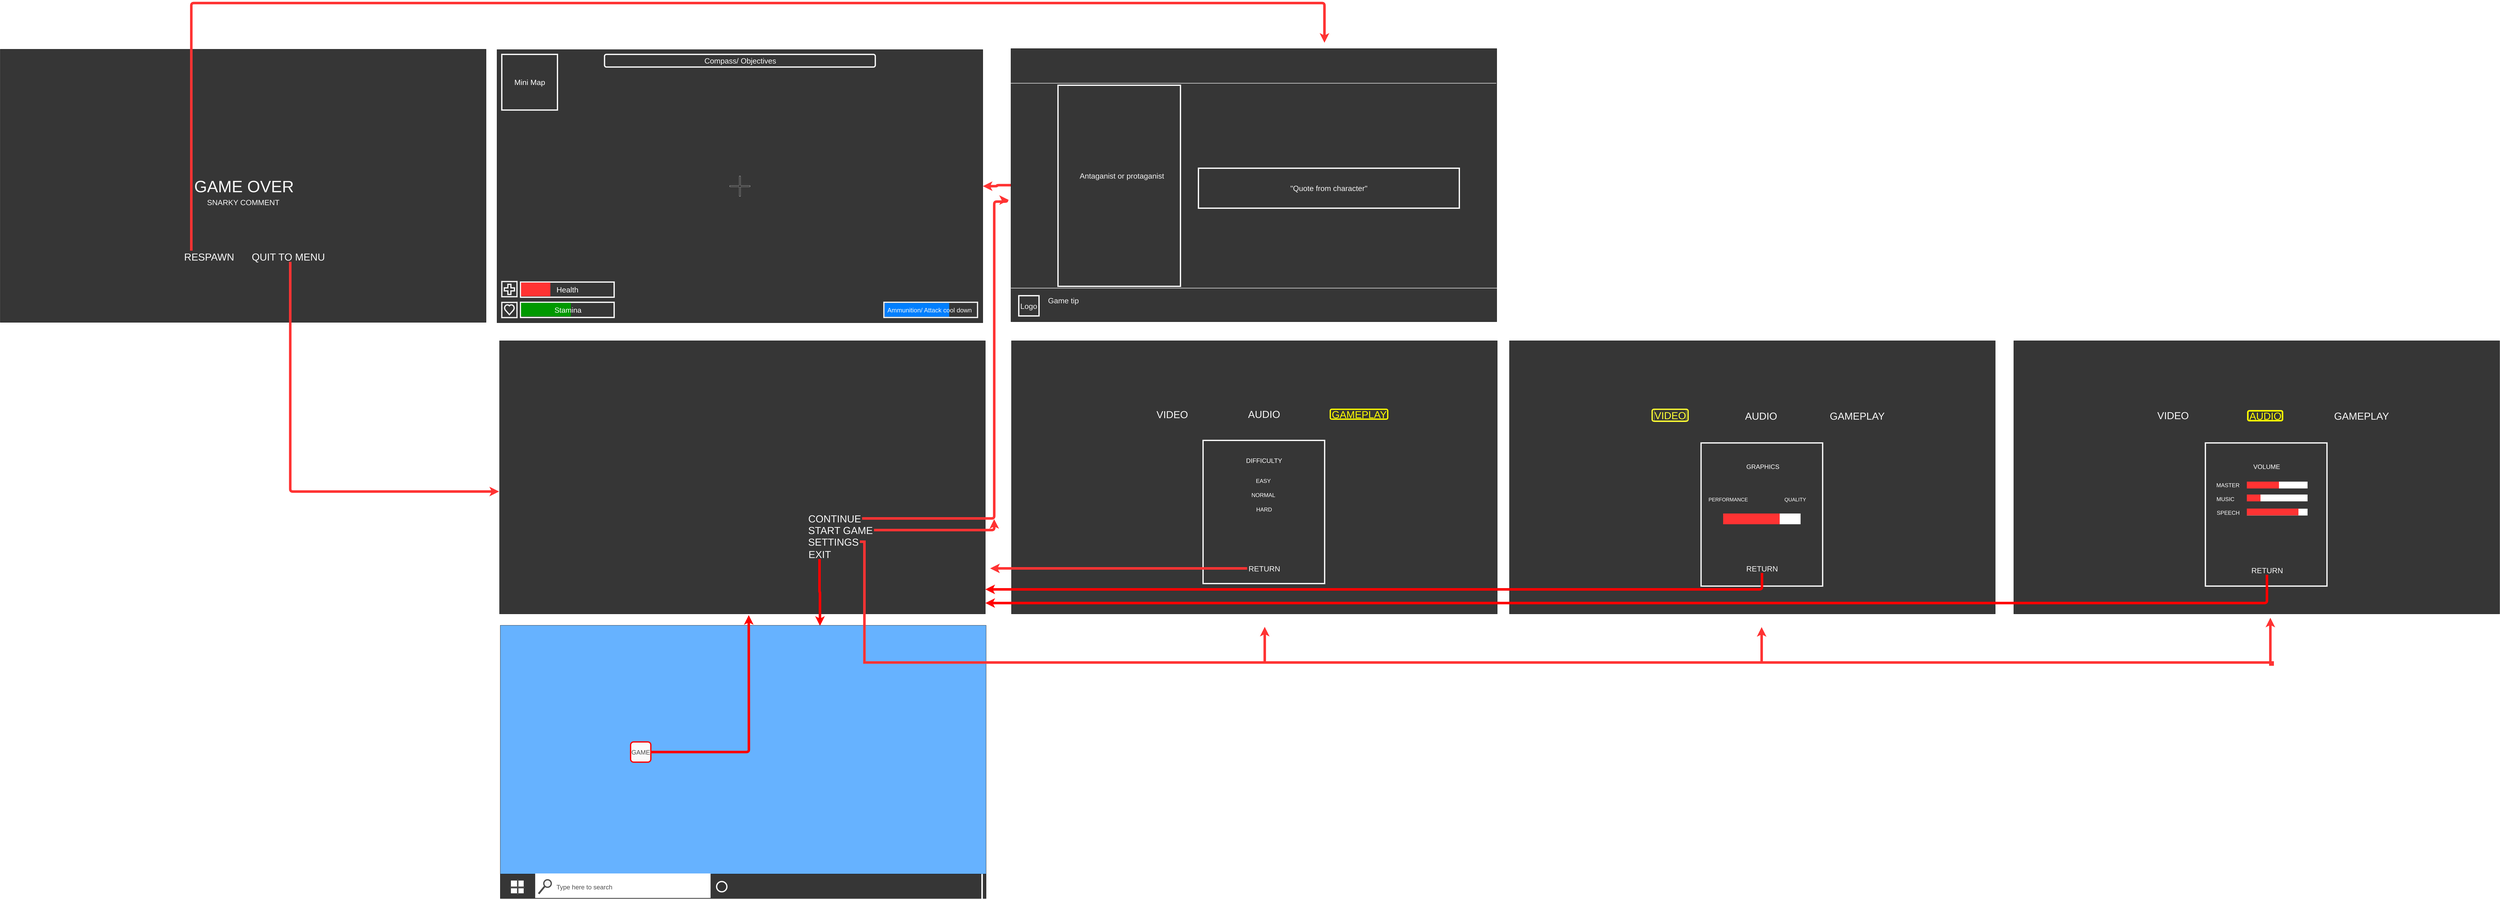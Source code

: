 <mxfile version="19.0.3" type="github">
  <diagram id="C5RBs43oDa-KdzZeNtuy" name="Page-1">
    <mxGraphModel dx="7979" dy="3746" grid="0" gridSize="10" guides="1" tooltips="1" connect="1" arrows="1" fold="1" page="1" pageScale="1" pageWidth="827" pageHeight="1169" math="0" shadow="0">
      <root>
        <mxCell id="WIyWlLk6GJQsqaUBKTNV-0" />
        <mxCell id="WIyWlLk6GJQsqaUBKTNV-1" parent="WIyWlLk6GJQsqaUBKTNV-0" />
        <mxCell id="epi_BCIH6UxTK0VW4PeA-1" value="" style="rounded=0;whiteSpace=wrap;html=1;fillColor=#363636;" parent="WIyWlLk6GJQsqaUBKTNV-1" vertex="1">
          <mxGeometry x="-792" y="32" width="1920" height="1080" as="geometry" />
        </mxCell>
        <mxCell id="epi_BCIH6UxTK0VW4PeA-2" value="" style="whiteSpace=wrap;html=1;aspect=fixed;labelBackgroundColor=none;strokeColor=#FCFCFC;fillColor=#363636;perimeterSpacing=0;strokeWidth=5;" parent="WIyWlLk6GJQsqaUBKTNV-1" vertex="1">
          <mxGeometry x="-773" y="51" width="220" height="220" as="geometry" />
        </mxCell>
        <mxCell id="epi_BCIH6UxTK0VW4PeA-3" value="" style="rounded=0;whiteSpace=wrap;html=1;fillColor=#363636;strokeWidth=5;strokeColor=#FAFAFA;" parent="WIyWlLk6GJQsqaUBKTNV-1" vertex="1">
          <mxGeometry x="-699" y="1031" width="370" height="60" as="geometry" />
        </mxCell>
        <mxCell id="epi_BCIH6UxTK0VW4PeA-4" value="" style="rounded=0;whiteSpace=wrap;html=1;fillColor=#363636;strokeWidth=5;strokeColor=#FAFAFA;" parent="WIyWlLk6GJQsqaUBKTNV-1" vertex="1">
          <mxGeometry x="-699" y="951" width="370" height="60" as="geometry" />
        </mxCell>
        <mxCell id="epi_BCIH6UxTK0VW4PeA-5" value="" style="shape=cross;whiteSpace=wrap;html=1;size=0.053;strokeWidth=1;fillColor=#0D0D0D;strokeColor=#FCFCFC;" parent="WIyWlLk6GJQsqaUBKTNV-1" vertex="1">
          <mxGeometry x="128" y="532" width="80" height="80" as="geometry" />
        </mxCell>
        <mxCell id="epi_BCIH6UxTK0VW4PeA-9" value="" style="rounded=1;whiteSpace=wrap;html=1;fillColor=#363636;strokeColor=#FAFAFA;strokeWidth=5;" parent="WIyWlLk6GJQsqaUBKTNV-1" vertex="1">
          <mxGeometry x="-367" y="51" width="1070" height="50" as="geometry" />
        </mxCell>
        <mxCell id="epi_BCIH6UxTK0VW4PeA-10" value="&lt;font color=&quot;#ffffff&quot;&gt;Health&lt;/font&gt;" style="text;html=1;resizable=0;autosize=1;align=center;verticalAlign=middle;points=[];fillColor=none;strokeColor=none;rounded=0;fontSize=30;" parent="WIyWlLk6GJQsqaUBKTNV-1" vertex="1">
          <mxGeometry x="-562.5" y="961" width="97" height="40" as="geometry" />
        </mxCell>
        <mxCell id="epi_BCIH6UxTK0VW4PeA-12" value="&lt;font color=&quot;#ffffff&quot;&gt;Mini Map&lt;/font&gt;" style="text;html=1;resizable=0;autosize=1;align=center;verticalAlign=middle;points=[];fillColor=none;strokeColor=none;rounded=0;fontSize=30;" parent="WIyWlLk6GJQsqaUBKTNV-1" vertex="1">
          <mxGeometry x="-729" y="141" width="132" height="40" as="geometry" />
        </mxCell>
        <mxCell id="epi_BCIH6UxTK0VW4PeA-13" value="&lt;font color=&quot;#fafafa&quot;&gt;Compass/ Objectives&lt;/font&gt;" style="text;html=1;resizable=0;autosize=1;align=center;verticalAlign=middle;points=[];fillColor=none;strokeColor=none;rounded=0;fontSize=30;" parent="WIyWlLk6GJQsqaUBKTNV-1" vertex="1">
          <mxGeometry x="22" y="56" width="293" height="40" as="geometry" />
        </mxCell>
        <mxCell id="epi_BCIH6UxTK0VW4PeA-15" value="" style="rounded=0;whiteSpace=wrap;html=1;strokeColor=#F0F0F0;strokeWidth=5;fillColor=#363636;" parent="WIyWlLk6GJQsqaUBKTNV-1" vertex="1">
          <mxGeometry x="737" y="1031" width="370" height="60" as="geometry" />
        </mxCell>
        <mxCell id="epi_BCIH6UxTK0VW4PeA-21" value="" style="whiteSpace=wrap;html=1;aspect=fixed;labelBackgroundColor=none;fontSize=25;fontColor=#F7F7F7;strokeColor=#F0F0F0;strokeWidth=5;fillColor=#363636;" parent="WIyWlLk6GJQsqaUBKTNV-1" vertex="1">
          <mxGeometry x="-773" y="949" width="60" height="60" as="geometry" />
        </mxCell>
        <mxCell id="epi_BCIH6UxTK0VW4PeA-22" value="" style="whiteSpace=wrap;html=1;aspect=fixed;labelBackgroundColor=none;fontSize=25;fontColor=#F7F7F7;strokeColor=#F0F0F0;strokeWidth=5;fillColor=#363636;" parent="WIyWlLk6GJQsqaUBKTNV-1" vertex="1">
          <mxGeometry x="-773" y="1031.5" width="60" height="60" as="geometry" />
        </mxCell>
        <mxCell id="epi_BCIH6UxTK0VW4PeA-23" value="" style="shape=cross;whiteSpace=wrap;html=1;labelBackgroundColor=none;fontSize=25;fontColor=#F7F7F7;strokeColor=#F0F0F0;strokeWidth=5;fillColor=#363636;size=0.3;" parent="WIyWlLk6GJQsqaUBKTNV-1" vertex="1">
          <mxGeometry x="-763" y="960" width="40" height="40" as="geometry" />
        </mxCell>
        <mxCell id="epi_BCIH6UxTK0VW4PeA-24" value="" style="verticalLabelPosition=bottom;verticalAlign=top;html=1;shape=mxgraph.basic.heart;labelBackgroundColor=none;fontSize=25;fontColor=#F7F7F7;strokeColor=#F0F0F0;strokeWidth=5;fillColor=#363636;" parent="WIyWlLk6GJQsqaUBKTNV-1" vertex="1">
          <mxGeometry x="-763" y="1040" width="40" height="40" as="geometry" />
        </mxCell>
        <mxCell id="epi_BCIH6UxTK0VW4PeA-26" value="" style="rounded=0;whiteSpace=wrap;html=1;fillColor=#363636;" parent="WIyWlLk6GJQsqaUBKTNV-1" vertex="1">
          <mxGeometry x="-782" y="1183" width="1920" height="1080" as="geometry" />
        </mxCell>
        <mxCell id="VTh3xcqrAFVOMcp-HKXa-25" style="edgeStyle=orthogonalEdgeStyle;rounded=1;orthogonalLoop=1;jettySize=auto;html=1;fontColor=#FFFF00;strokeColor=#FF3333;strokeWidth=10;" edge="1" parent="WIyWlLk6GJQsqaUBKTNV-1" source="epi_BCIH6UxTK0VW4PeA-27">
          <mxGeometry relative="1" as="geometry">
            <mxPoint x="1172.667" y="1888.333" as="targetPoint" />
          </mxGeometry>
        </mxCell>
        <mxCell id="epi_BCIH6UxTK0VW4PeA-27" value="&lt;span style=&quot;font-size: 40px;&quot;&gt;START GAME&lt;/span&gt;" style="text;html=1;resizable=0;autosize=1;align=center;verticalAlign=middle;points=[];fillColor=none;strokeColor=none;rounded=0;labelBackgroundColor=none;fontSize=25;fontColor=#F7F7F7;" parent="WIyWlLk6GJQsqaUBKTNV-1" vertex="1">
          <mxGeometry x="432" y="1912" width="266" height="39" as="geometry" />
        </mxCell>
        <mxCell id="epi_BCIH6UxTK0VW4PeA-30" value="&lt;span style=&quot;font-size: 40px;&quot;&gt;SETTINGS&lt;/span&gt;" style="text;html=1;resizable=0;autosize=1;align=center;verticalAlign=middle;points=[];fillColor=none;strokeColor=none;rounded=0;labelBackgroundColor=none;fontSize=25;fontColor=#F7F7F7;" parent="WIyWlLk6GJQsqaUBKTNV-1" vertex="1">
          <mxGeometry x="432" y="1958" width="210" height="39" as="geometry" />
        </mxCell>
        <mxCell id="VTh3xcqrAFVOMcp-HKXa-21" style="edgeStyle=orthogonalEdgeStyle;rounded=1;orthogonalLoop=1;jettySize=auto;html=1;fontColor=#FFFF00;strokeColor=#FF3333;strokeWidth=10;" edge="1" parent="WIyWlLk6GJQsqaUBKTNV-1" source="epi_BCIH6UxTK0VW4PeA-31">
          <mxGeometry relative="1" as="geometry">
            <mxPoint x="1231" y="627" as="targetPoint" />
            <Array as="points">
              <mxPoint x="1173" y="1885" />
              <mxPoint x="1173" y="633" />
              <mxPoint x="1223" y="633" />
              <mxPoint x="1223" y="627" />
            </Array>
          </mxGeometry>
        </mxCell>
        <mxCell id="epi_BCIH6UxTK0VW4PeA-31" value="&lt;span style=&quot;font-size: 40px;&quot;&gt;CONTINUE&lt;/span&gt;" style="text;html=1;resizable=0;autosize=1;align=center;verticalAlign=middle;points=[];fillColor=none;strokeColor=none;rounded=0;labelBackgroundColor=none;fontSize=25;fontColor=#F7F7F7;" parent="WIyWlLk6GJQsqaUBKTNV-1" vertex="1">
          <mxGeometry x="432" y="1866" width="219" height="39" as="geometry" />
        </mxCell>
        <mxCell id="VTh3xcqrAFVOMcp-HKXa-90" style="edgeStyle=orthogonalEdgeStyle;rounded=1;orthogonalLoop=1;jettySize=auto;html=1;fontSize=25;fontColor=#4D4D4D;strokeColor=#FF0000;strokeWidth=10;entryX=0.658;entryY=0.002;entryDx=0;entryDy=0;entryPerimeter=0;" edge="1" parent="WIyWlLk6GJQsqaUBKTNV-1" source="epi_BCIH6UxTK0VW4PeA-32" target="VTh3xcqrAFVOMcp-HKXa-72">
          <mxGeometry relative="1" as="geometry">
            <mxPoint x="482.5" y="2298.806" as="targetPoint" />
          </mxGeometry>
        </mxCell>
        <mxCell id="epi_BCIH6UxTK0VW4PeA-32" value="&lt;span style=&quot;font-size: 40px;&quot;&gt;EXIT&lt;/span&gt;" style="text;html=1;resizable=0;autosize=1;align=center;verticalAlign=middle;points=[];fillColor=none;strokeColor=none;rounded=0;labelBackgroundColor=none;fontSize=25;fontColor=#F7F7F7;" parent="WIyWlLk6GJQsqaUBKTNV-1" vertex="1">
          <mxGeometry x="433" y="2007" width="99" height="39" as="geometry" />
        </mxCell>
        <mxCell id="VTh3xcqrAFVOMcp-HKXa-29" value="" style="edgeStyle=orthogonalEdgeStyle;rounded=1;orthogonalLoop=1;jettySize=auto;html=1;fontColor=#FFFF00;strokeColor=#FF3333;strokeWidth=10;" edge="1" parent="WIyWlLk6GJQsqaUBKTNV-1" source="epi_BCIH6UxTK0VW4PeA-33" target="epi_BCIH6UxTK0VW4PeA-1">
          <mxGeometry relative="1" as="geometry" />
        </mxCell>
        <mxCell id="epi_BCIH6UxTK0VW4PeA-33" value="" style="rounded=0;whiteSpace=wrap;html=1;fillColor=#363636;" parent="WIyWlLk6GJQsqaUBKTNV-1" vertex="1">
          <mxGeometry x="1239" y="28" width="1920" height="1080" as="geometry" />
        </mxCell>
        <mxCell id="q872_5jDrgSX7mjS1dsh-0" value="&lt;font color=&quot;#f2f2f2&quot;&gt;&lt;span style=&quot;font-size: 30px;&quot;&gt;Game tip&lt;/span&gt;&lt;/font&gt;" style="text;html=1;resizable=0;autosize=1;align=center;verticalAlign=middle;points=[];fillColor=none;strokeColor=none;rounded=0;" parent="WIyWlLk6GJQsqaUBKTNV-1" vertex="1">
          <mxGeometry x="1380" y="1012" width="132" height="24" as="geometry" />
        </mxCell>
        <mxCell id="q872_5jDrgSX7mjS1dsh-4" value="" style="line;strokeWidth=2;html=1;fontSize=30;fontColor=#F2F2F2;strokeColor=#F7F7F7;" parent="WIyWlLk6GJQsqaUBKTNV-1" vertex="1">
          <mxGeometry x="1239" y="970" width="1922" height="10" as="geometry" />
        </mxCell>
        <mxCell id="q872_5jDrgSX7mjS1dsh-6" value="" style="whiteSpace=wrap;html=1;aspect=fixed;fontSize=30;fontColor=#F2F2F2;strokeColor=#FFFFFF;fillColor=#363636;strokeWidth=5;" parent="WIyWlLk6GJQsqaUBKTNV-1" vertex="1">
          <mxGeometry x="1270" y="1005" width="80" height="80" as="geometry" />
        </mxCell>
        <mxCell id="q872_5jDrgSX7mjS1dsh-7" value="Logo" style="text;html=1;resizable=0;autosize=1;align=center;verticalAlign=middle;points=[];fillColor=none;strokeColor=none;rounded=0;fontSize=30;fontColor=#F2F2F2;" parent="WIyWlLk6GJQsqaUBKTNV-1" vertex="1">
          <mxGeometry x="1270" y="1026" width="77" height="40" as="geometry" />
        </mxCell>
        <mxCell id="q872_5jDrgSX7mjS1dsh-8" value="" style="rounded=0;whiteSpace=wrap;html=1;fontSize=30;fontColor=#F2F2F2;strokeColor=#FFFFFF;strokeWidth=5;fillColor=#363636;" parent="WIyWlLk6GJQsqaUBKTNV-1" vertex="1">
          <mxGeometry x="1425" y="173" width="484" height="795" as="geometry" />
        </mxCell>
        <mxCell id="q872_5jDrgSX7mjS1dsh-9" value="Antaganist or protaganist" style="text;html=1;resizable=0;autosize=1;align=center;verticalAlign=middle;points=[];fillColor=none;strokeColor=none;rounded=0;fontSize=30;fontColor=#F2F2F2;" parent="WIyWlLk6GJQsqaUBKTNV-1" vertex="1">
          <mxGeometry x="1505" y="511" width="344" height="40" as="geometry" />
        </mxCell>
        <mxCell id="q872_5jDrgSX7mjS1dsh-10" value="" style="line;strokeWidth=2;html=1;fontSize=30;fontColor=#F2F2F2;strokeColor=#F7F7F7;" parent="WIyWlLk6GJQsqaUBKTNV-1" vertex="1">
          <mxGeometry x="1235" y="160" width="1922" height="10" as="geometry" />
        </mxCell>
        <mxCell id="q872_5jDrgSX7mjS1dsh-11" value="&quot;Quote from character&quot;" style="rounded=0;whiteSpace=wrap;html=1;fontSize=30;fontColor=#F2F2F2;strokeColor=#FFFFFF;strokeWidth=5;fillColor=#363636;" parent="WIyWlLk6GJQsqaUBKTNV-1" vertex="1">
          <mxGeometry x="1980" y="501" width="1031" height="158" as="geometry" />
        </mxCell>
        <mxCell id="q872_5jDrgSX7mjS1dsh-15" value="" style="line;strokeWidth=2;html=1;fontSize=30;fontColor=#F2F2F2;strokeColor=#F7F7F7;" parent="WIyWlLk6GJQsqaUBKTNV-1" vertex="1">
          <mxGeometry x="1579" y="1884" width="994" height="10" as="geometry" />
        </mxCell>
        <mxCell id="q872_5jDrgSX7mjS1dsh-21" value="" style="rounded=0;whiteSpace=wrap;html=1;fillColor=#363636;" parent="WIyWlLk6GJQsqaUBKTNV-1" vertex="1">
          <mxGeometry x="-2755" y="30.5" width="1920" height="1080" as="geometry" />
        </mxCell>
        <mxCell id="q872_5jDrgSX7mjS1dsh-26" value="" style="rounded=0;whiteSpace=wrap;html=1;fillColor=#363636;" parent="WIyWlLk6GJQsqaUBKTNV-1" vertex="1">
          <mxGeometry x="1241" y="1183" width="1920" height="1080" as="geometry" />
        </mxCell>
        <mxCell id="q872_5jDrgSX7mjS1dsh-29" value="&lt;span style=&quot;font-size: 40px;&quot;&gt;VIDEO&lt;/span&gt;" style="text;html=1;resizable=0;autosize=1;align=center;verticalAlign=middle;points=[];fillColor=none;strokeColor=none;rounded=0;labelBackgroundColor=none;fontSize=25;fontColor=#F7F7F7;" parent="WIyWlLk6GJQsqaUBKTNV-1" vertex="1">
          <mxGeometry x="1809" y="1454" width="134" height="39" as="geometry" />
        </mxCell>
        <mxCell id="q872_5jDrgSX7mjS1dsh-30" value="&lt;span style=&quot;font-size: 40px;&quot;&gt;AUDIO&lt;/span&gt;" style="text;html=1;resizable=0;autosize=1;align=center;verticalAlign=middle;points=[];fillColor=none;strokeColor=none;rounded=0;labelBackgroundColor=none;fontSize=25;fontColor=#F7F7F7;" parent="WIyWlLk6GJQsqaUBKTNV-1" vertex="1">
          <mxGeometry x="2170" y="1453" width="137" height="39" as="geometry" />
        </mxCell>
        <mxCell id="q872_5jDrgSX7mjS1dsh-31" value="&lt;font color=&quot;#ffff00&quot; style=&quot;font-size: 40px;&quot;&gt;GAMEPLAY&lt;/font&gt;" style="text;html=1;resizable=0;autosize=1;align=center;verticalAlign=middle;points=[];fillColor=none;strokeColor=#FFFF00;rounded=1;labelBackgroundColor=none;fontSize=25;fontColor=#F7F7F7;shadow=0;strokeWidth=5;perimeterSpacing=0;sketch=0;glass=0;" parent="WIyWlLk6GJQsqaUBKTNV-1" vertex="1">
          <mxGeometry x="2501" y="1454" width="227" height="39" as="geometry" />
        </mxCell>
        <mxCell id="q872_5jDrgSX7mjS1dsh-33" value="" style="rounded=0;whiteSpace=wrap;html=1;shadow=0;glass=0;sketch=0;fontSize=40;fontColor=#F2F2F2;strokeColor=#FCFCFC;strokeWidth=5;fillColor=#363636;" parent="WIyWlLk6GJQsqaUBKTNV-1" vertex="1">
          <mxGeometry x="1998.25" y="1577" width="480.5" height="566" as="geometry" />
        </mxCell>
        <mxCell id="ZrtI5oNbGW4ebxN35rNM-0" value="&lt;font color=&quot;#ffffff&quot;&gt;&lt;span style=&quot;font-size: 25px;&quot;&gt;DIFFICULTY&lt;/span&gt;&lt;/font&gt;" style="text;html=1;resizable=0;autosize=1;align=center;verticalAlign=middle;points=[];fillColor=none;strokeColor=none;rounded=0;" parent="WIyWlLk6GJQsqaUBKTNV-1" vertex="1">
          <mxGeometry x="2162.5" y="1644" width="153" height="23" as="geometry" />
        </mxCell>
        <mxCell id="ZrtI5oNbGW4ebxN35rNM-1" value="&lt;font style=&quot;font-size: 22px;&quot; color=&quot;#ffffff&quot;&gt;EASY&lt;/font&gt;" style="text;html=1;resizable=0;autosize=1;align=center;verticalAlign=middle;points=[];fillColor=none;strokeColor=none;rounded=0;" parent="WIyWlLk6GJQsqaUBKTNV-1" vertex="1">
          <mxGeometry x="2201.5" y="1727" width="69" height="21" as="geometry" />
        </mxCell>
        <mxCell id="ZrtI5oNbGW4ebxN35rNM-2" value="&lt;font style=&quot;font-size: 22px;&quot; color=&quot;#ffffff&quot;&gt;NORMAL&lt;/font&gt;" style="text;html=1;resizable=0;autosize=1;align=center;verticalAlign=middle;points=[];fillColor=none;strokeColor=none;rounded=0;" parent="WIyWlLk6GJQsqaUBKTNV-1" vertex="1">
          <mxGeometry x="2184" y="1783" width="104" height="21" as="geometry" />
        </mxCell>
        <mxCell id="ZrtI5oNbGW4ebxN35rNM-3" value="&lt;font style=&quot;font-size: 22px;&quot; color=&quot;#ffffff&quot;&gt;HARD&lt;/font&gt;" style="text;html=1;resizable=0;autosize=1;align=center;verticalAlign=middle;points=[];fillColor=none;strokeColor=none;rounded=0;" parent="WIyWlLk6GJQsqaUBKTNV-1" vertex="1">
          <mxGeometry x="2202.5" y="1840" width="72" height="21" as="geometry" />
        </mxCell>
        <mxCell id="ZrtI5oNbGW4ebxN35rNM-4" value="" style="rounded=0;whiteSpace=wrap;html=1;fillColor=#363636;" parent="WIyWlLk6GJQsqaUBKTNV-1" vertex="1">
          <mxGeometry x="3209" y="1183" width="1920" height="1080" as="geometry" />
        </mxCell>
        <mxCell id="ZrtI5oNbGW4ebxN35rNM-5" value="&lt;span style=&quot;font-size: 40px;&quot;&gt;&lt;font color=&quot;#ffff33&quot;&gt;VIDEO&lt;/font&gt;&lt;/span&gt;" style="text;html=1;resizable=0;autosize=1;align=center;verticalAlign=middle;points=[];fillColor=none;strokeColor=#FFFF33;rounded=1;labelBackgroundColor=none;fontSize=25;fontColor=#F7F7F7;labelBorderColor=#FFFF33;spacing=4;strokeWidth=5;" parent="WIyWlLk6GJQsqaUBKTNV-1" vertex="1">
          <mxGeometry x="3773" y="1454" width="142" height="47" as="geometry" />
        </mxCell>
        <mxCell id="ZrtI5oNbGW4ebxN35rNM-6" value="&lt;span style=&quot;font-size: 40px;&quot;&gt;AUDIO&lt;/span&gt;" style="text;html=1;resizable=0;autosize=1;align=center;verticalAlign=middle;points=[];fillColor=none;strokeColor=none;rounded=0;labelBackgroundColor=none;fontSize=25;fontColor=#F7F7F7;" parent="WIyWlLk6GJQsqaUBKTNV-1" vertex="1">
          <mxGeometry x="4134" y="1460" width="137" height="39" as="geometry" />
        </mxCell>
        <mxCell id="ZrtI5oNbGW4ebxN35rNM-7" value="&lt;span style=&quot;font-size: 40px;&quot;&gt;GAMEPLAY&lt;/span&gt;" style="text;html=1;resizable=0;autosize=1;align=center;verticalAlign=middle;points=[];fillColor=none;strokeColor=none;rounded=0;labelBackgroundColor=none;fontSize=25;fontColor=#F7F7F7;" parent="WIyWlLk6GJQsqaUBKTNV-1" vertex="1">
          <mxGeometry x="4469.5" y="1460" width="227" height="39" as="geometry" />
        </mxCell>
        <mxCell id="ZrtI5oNbGW4ebxN35rNM-8" value="" style="rounded=0;whiteSpace=wrap;html=1;shadow=0;glass=0;sketch=0;fontSize=40;fontColor=#F2F2F2;strokeColor=#FCFCFC;strokeWidth=5;fillColor=#363636;" parent="WIyWlLk6GJQsqaUBKTNV-1" vertex="1">
          <mxGeometry x="3966.25" y="1587" width="480.5" height="566" as="geometry" />
        </mxCell>
        <mxCell id="ZrtI5oNbGW4ebxN35rNM-10" value="&lt;font color=&quot;#ffffff&quot;&gt;&lt;span style=&quot;font-size: 25px;&quot;&gt;GRAPHICS&lt;/span&gt;&lt;/font&gt;" style="text;html=1;resizable=0;autosize=1;align=center;verticalAlign=middle;points=[];fillColor=none;strokeColor=none;rounded=0;" parent="WIyWlLk6GJQsqaUBKTNV-1" vertex="1">
          <mxGeometry x="4139.5" y="1668" width="141" height="23" as="geometry" />
        </mxCell>
        <mxCell id="VTh3xcqrAFVOMcp-HKXa-4" value="" style="rounded=0;whiteSpace=wrap;html=1;fillColor=#363636;" vertex="1" parent="WIyWlLk6GJQsqaUBKTNV-1">
          <mxGeometry x="5202" y="1183" width="1920" height="1080" as="geometry" />
        </mxCell>
        <mxCell id="VTh3xcqrAFVOMcp-HKXa-6" value="&lt;span style=&quot;font-size: 40px;&quot;&gt;&lt;font color=&quot;#ffff00&quot;&gt;AUDIO&lt;/font&gt;&lt;/span&gt;" style="text;html=1;resizable=0;autosize=1;align=center;verticalAlign=middle;points=[];fillColor=none;strokeColor=#FFFF00;rounded=1;labelBackgroundColor=none;fontSize=25;fontColor=#F7F7F7;strokeWidth=6;" vertex="1" parent="WIyWlLk6GJQsqaUBKTNV-1">
          <mxGeometry x="6127" y="1460" width="137" height="39" as="geometry" />
        </mxCell>
        <mxCell id="VTh3xcqrAFVOMcp-HKXa-7" value="&lt;span style=&quot;font-size: 40px;&quot;&gt;GAMEPLAY&lt;/span&gt;" style="text;html=1;resizable=0;autosize=1;align=center;verticalAlign=middle;points=[];fillColor=none;strokeColor=none;rounded=0;labelBackgroundColor=none;fontSize=25;fontColor=#F7F7F7;" vertex="1" parent="WIyWlLk6GJQsqaUBKTNV-1">
          <mxGeometry x="6462.5" y="1460" width="227" height="39" as="geometry" />
        </mxCell>
        <mxCell id="VTh3xcqrAFVOMcp-HKXa-8" value="" style="rounded=0;whiteSpace=wrap;html=1;shadow=0;glass=0;sketch=0;fontSize=40;fontColor=#F2F2F2;strokeColor=#FCFCFC;strokeWidth=5;fillColor=#363636;" vertex="1" parent="WIyWlLk6GJQsqaUBKTNV-1">
          <mxGeometry x="5959.25" y="1587" width="480.5" height="566" as="geometry" />
        </mxCell>
        <mxCell id="VTh3xcqrAFVOMcp-HKXa-9" value="&lt;font color=&quot;#ffffff&quot;&gt;&lt;span style=&quot;font-size: 25px;&quot;&gt;VOLUME&lt;/span&gt;&lt;/font&gt;" style="text;html=1;resizable=0;autosize=1;align=center;verticalAlign=middle;points=[];fillColor=none;strokeColor=none;rounded=0;" vertex="1" parent="WIyWlLk6GJQsqaUBKTNV-1">
          <mxGeometry x="6142.5" y="1668" width="116" height="23" as="geometry" />
        </mxCell>
        <mxCell id="VTh3xcqrAFVOMcp-HKXa-10" value="&lt;font color=&quot;#ffffff&quot;&gt;&lt;span style=&quot;font-size: 22px;&quot;&gt;MASTER&lt;/span&gt;&lt;/font&gt;" style="text;html=1;resizable=0;autosize=1;align=center;verticalAlign=middle;points=[];fillColor=none;strokeColor=none;rounded=0;" vertex="1" parent="WIyWlLk6GJQsqaUBKTNV-1">
          <mxGeometry x="5997" y="1744" width="102" height="21" as="geometry" />
        </mxCell>
        <mxCell id="VTh3xcqrAFVOMcp-HKXa-11" value="&lt;font color=&quot;#ffffff&quot;&gt;&lt;span style=&quot;font-size: 22px;&quot;&gt;MUSIC&lt;/span&gt;&lt;/font&gt;" style="text;html=1;resizable=0;autosize=1;align=center;verticalAlign=middle;points=[];fillColor=none;strokeColor=none;rounded=0;" vertex="1" parent="WIyWlLk6GJQsqaUBKTNV-1">
          <mxGeometry x="5997" y="1799" width="81" height="21" as="geometry" />
        </mxCell>
        <mxCell id="VTh3xcqrAFVOMcp-HKXa-12" value="&lt;font color=&quot;#ffffff&quot;&gt;&lt;span style=&quot;font-size: 22px;&quot;&gt;SPEECH&lt;/span&gt;&lt;/font&gt;" style="text;html=1;resizable=0;autosize=1;align=center;verticalAlign=middle;points=[];fillColor=none;strokeColor=none;rounded=0;" vertex="1" parent="WIyWlLk6GJQsqaUBKTNV-1">
          <mxGeometry x="5999" y="1853" width="100" height="21" as="geometry" />
        </mxCell>
        <mxCell id="VTh3xcqrAFVOMcp-HKXa-13" value="&lt;span style=&quot;font-size: 40px;&quot;&gt;VIDEO&lt;/span&gt;" style="text;html=1;resizable=0;autosize=1;align=center;verticalAlign=middle;points=[];fillColor=none;strokeColor=none;rounded=0;labelBackgroundColor=none;fontSize=25;fontColor=#F7F7F7;" vertex="1" parent="WIyWlLk6GJQsqaUBKTNV-1">
          <mxGeometry x="5764" y="1458" width="134" height="39" as="geometry" />
        </mxCell>
        <mxCell id="VTh3xcqrAFVOMcp-HKXa-66" style="edgeStyle=orthogonalEdgeStyle;rounded=1;orthogonalLoop=1;jettySize=auto;html=1;fontSize=30;fontColor=#FFFF00;strokeColor=#FF3333;strokeWidth=10;" edge="1" parent="WIyWlLk6GJQsqaUBKTNV-1" source="VTh3xcqrAFVOMcp-HKXa-30">
          <mxGeometry relative="1" as="geometry">
            <mxPoint x="1157" y="2083" as="targetPoint" />
          </mxGeometry>
        </mxCell>
        <mxCell id="VTh3xcqrAFVOMcp-HKXa-30" value="&lt;font style=&quot;font-size: 30px;&quot;&gt;RETURN&lt;/font&gt;" style="text;html=1;resizable=0;autosize=1;align=center;verticalAlign=middle;points=[];fillColor=none;strokeColor=none;rounded=0;labelBackgroundColor=none;fontSize=25;fontColor=#F7F7F7;" vertex="1" parent="WIyWlLk6GJQsqaUBKTNV-1">
          <mxGeometry x="2172.5" y="2066" width="135" height="35" as="geometry" />
        </mxCell>
        <mxCell id="VTh3xcqrAFVOMcp-HKXa-93" style="edgeStyle=orthogonalEdgeStyle;rounded=1;orthogonalLoop=1;jettySize=auto;html=1;fontSize=25;fontColor=#4D4D4D;strokeColor=#FF0000;strokeWidth=10;" edge="1" parent="WIyWlLk6GJQsqaUBKTNV-1" source="VTh3xcqrAFVOMcp-HKXa-31" target="epi_BCIH6UxTK0VW4PeA-26">
          <mxGeometry relative="1" as="geometry">
            <Array as="points">
              <mxPoint x="4207" y="2166" />
            </Array>
          </mxGeometry>
        </mxCell>
        <mxCell id="VTh3xcqrAFVOMcp-HKXa-31" value="&lt;font style=&quot;font-size: 30px;&quot;&gt;RETURN&lt;/font&gt;" style="text;html=1;resizable=0;autosize=1;align=center;verticalAlign=middle;points=[];fillColor=none;strokeColor=none;rounded=0;labelBackgroundColor=none;fontSize=25;fontColor=#F7F7F7;" vertex="1" parent="WIyWlLk6GJQsqaUBKTNV-1">
          <mxGeometry x="4139.5" y="2066" width="135" height="35" as="geometry" />
        </mxCell>
        <mxCell id="VTh3xcqrAFVOMcp-HKXa-94" style="edgeStyle=orthogonalEdgeStyle;rounded=1;orthogonalLoop=1;jettySize=auto;html=1;fontSize=25;fontColor=#4D4D4D;strokeColor=#FF0000;strokeWidth=10;" edge="1" parent="WIyWlLk6GJQsqaUBKTNV-1" source="VTh3xcqrAFVOMcp-HKXa-32" target="epi_BCIH6UxTK0VW4PeA-26">
          <mxGeometry relative="1" as="geometry">
            <Array as="points">
              <mxPoint x="6202" y="2220" />
            </Array>
          </mxGeometry>
        </mxCell>
        <mxCell id="VTh3xcqrAFVOMcp-HKXa-32" value="&lt;font style=&quot;font-size: 30px;&quot;&gt;RETURN&lt;/font&gt;" style="text;html=1;resizable=0;autosize=1;align=center;verticalAlign=middle;points=[];fillColor=none;strokeColor=none;rounded=0;labelBackgroundColor=none;fontSize=25;fontColor=#F7F7F7;" vertex="1" parent="WIyWlLk6GJQsqaUBKTNV-1">
          <mxGeometry x="6135" y="2073" width="135" height="35" as="geometry" />
        </mxCell>
        <mxCell id="VTh3xcqrAFVOMcp-HKXa-33" value="" style="rounded=0;whiteSpace=wrap;html=1;fontSize=30;fontColor=#FFFF00;strokeColor=none;strokeWidth=5;" vertex="1" parent="WIyWlLk6GJQsqaUBKTNV-1">
          <mxGeometry x="6123" y="1740" width="240" height="27" as="geometry" />
        </mxCell>
        <mxCell id="VTh3xcqrAFVOMcp-HKXa-34" value="" style="rounded=0;whiteSpace=wrap;html=1;fontSize=30;fontColor=#FFFF00;strokeColor=none;strokeWidth=5;" vertex="1" parent="WIyWlLk6GJQsqaUBKTNV-1">
          <mxGeometry x="6123" y="1847" width="240" height="27" as="geometry" />
        </mxCell>
        <mxCell id="VTh3xcqrAFVOMcp-HKXa-35" value="" style="rounded=0;whiteSpace=wrap;html=1;fontSize=30;fontColor=#FFFF00;strokeColor=none;strokeWidth=5;" vertex="1" parent="WIyWlLk6GJQsqaUBKTNV-1">
          <mxGeometry x="6123" y="1791" width="240" height="27" as="geometry" />
        </mxCell>
        <mxCell id="VTh3xcqrAFVOMcp-HKXa-39" value="" style="rounded=0;whiteSpace=wrap;html=1;fontSize=30;fontColor=#FFFF00;strokeColor=none;strokeWidth=5;fillColor=#FF3333;" vertex="1" parent="WIyWlLk6GJQsqaUBKTNV-1">
          <mxGeometry x="6123" y="1740" width="127" height="27" as="geometry" />
        </mxCell>
        <mxCell id="VTh3xcqrAFVOMcp-HKXa-40" value="" style="rounded=0;whiteSpace=wrap;html=1;fontSize=30;fontColor=#FFFF00;strokeColor=none;strokeWidth=5;fillColor=#FF3333;" vertex="1" parent="WIyWlLk6GJQsqaUBKTNV-1">
          <mxGeometry x="6123" y="1791" width="54" height="27" as="geometry" />
        </mxCell>
        <mxCell id="VTh3xcqrAFVOMcp-HKXa-41" value="" style="rounded=0;whiteSpace=wrap;html=1;fontSize=30;fontColor=#FFFF00;strokeColor=none;strokeWidth=5;fillColor=#FF3333;" vertex="1" parent="WIyWlLk6GJQsqaUBKTNV-1">
          <mxGeometry x="6123" y="1846.5" width="204" height="27" as="geometry" />
        </mxCell>
        <mxCell id="VTh3xcqrAFVOMcp-HKXa-43" value="&lt;font style=&quot;font-size: 20px;&quot; color=&quot;#ffffff&quot;&gt;PERFORMANCE&lt;/font&gt;" style="text;html=1;resizable=0;autosize=1;align=center;verticalAlign=middle;points=[];fillColor=none;strokeColor=none;rounded=0;" vertex="1" parent="WIyWlLk6GJQsqaUBKTNV-1">
          <mxGeometry x="3990" y="1799" width="166" height="21" as="geometry" />
        </mxCell>
        <mxCell id="VTh3xcqrAFVOMcp-HKXa-44" value="&lt;font style=&quot;font-size: 20px;&quot; color=&quot;#ffffff&quot;&gt;QUALITY&lt;/font&gt;" style="text;html=1;resizable=0;autosize=1;align=center;verticalAlign=middle;points=[];fillColor=none;strokeColor=none;rounded=0;" vertex="1" parent="WIyWlLk6GJQsqaUBKTNV-1">
          <mxGeometry x="4290" y="1799" width="96" height="21" as="geometry" />
        </mxCell>
        <mxCell id="VTh3xcqrAFVOMcp-HKXa-46" value="" style="rounded=0;whiteSpace=wrap;html=1;fontSize=30;fontColor=#FFFF00;strokeColor=none;strokeWidth=5;" vertex="1" parent="WIyWlLk6GJQsqaUBKTNV-1">
          <mxGeometry x="4053.5" y="1866" width="306" height="42.5" as="geometry" />
        </mxCell>
        <mxCell id="VTh3xcqrAFVOMcp-HKXa-47" value="" style="rounded=0;whiteSpace=wrap;html=1;fontSize=30;fontColor=#FFFF00;strokeColor=none;strokeWidth=5;fillColor=#FF3333;" vertex="1" parent="WIyWlLk6GJQsqaUBKTNV-1">
          <mxGeometry x="4053.5" y="1866" width="223.5" height="42.5" as="geometry" />
        </mxCell>
        <mxCell id="VTh3xcqrAFVOMcp-HKXa-48" value="" style="rounded=0;whiteSpace=wrap;html=1;fillColor=#FF3333;strokeWidth=5;strokeColor=none;" vertex="1" parent="WIyWlLk6GJQsqaUBKTNV-1">
          <mxGeometry x="-697" y="953" width="116" height="54" as="geometry" />
        </mxCell>
        <mxCell id="VTh3xcqrAFVOMcp-HKXa-49" value="" style="rounded=0;whiteSpace=wrap;html=1;fillColor=#009900;strokeWidth=5;strokeColor=none;" vertex="1" parent="WIyWlLk6GJQsqaUBKTNV-1">
          <mxGeometry x="-697" y="1033" width="197" height="54" as="geometry" />
        </mxCell>
        <mxCell id="epi_BCIH6UxTK0VW4PeA-11" value="&lt;font color=&quot;#fafafa&quot; style=&quot;font-size: 29px;&quot;&gt;Stamina&lt;/font&gt;" style="text;html=1;resizable=0;autosize=1;align=center;verticalAlign=middle;points=[];fillColor=none;strokeColor=none;rounded=0;fontSize=13;" parent="WIyWlLk6GJQsqaUBKTNV-1" vertex="1">
          <mxGeometry x="-570" y="1048.5" width="116" height="26" as="geometry" />
        </mxCell>
        <mxCell id="VTh3xcqrAFVOMcp-HKXa-51" value="" style="rounded=0;whiteSpace=wrap;html=1;fillColor=#007FFF;strokeWidth=5;strokeColor=none;" vertex="1" parent="WIyWlLk6GJQsqaUBKTNV-1">
          <mxGeometry x="740" y="1034" width="255" height="54" as="geometry" />
        </mxCell>
        <mxCell id="epi_BCIH6UxTK0VW4PeA-16" value="&lt;font color=&quot;#f7f7f7&quot; style=&quot;font-size: 25px;&quot;&gt;Ammunition/ Attack cool down&lt;/font&gt;" style="text;html=1;resizable=0;autosize=1;align=center;verticalAlign=middle;points=[];fillColor=none;strokeColor=none;rounded=0;fontSize=30;" parent="WIyWlLk6GJQsqaUBKTNV-1" vertex="1">
          <mxGeometry x="745" y="1039" width="344" height="41" as="geometry" />
        </mxCell>
        <mxCell id="VTh3xcqrAFVOMcp-HKXa-52" value="&lt;font style=&quot;font-size: 65px;&quot;&gt;GAME OVER&lt;/font&gt;" style="text;html=1;resizable=0;autosize=1;align=center;verticalAlign=middle;points=[];fillColor=none;strokeColor=none;rounded=0;labelBackgroundColor=none;fontSize=25;fontColor=#F7F7F7;" vertex="1" parent="WIyWlLk6GJQsqaUBKTNV-1">
          <mxGeometry x="-1994" y="548.5" width="404" height="48" as="geometry" />
        </mxCell>
        <mxCell id="VTh3xcqrAFVOMcp-HKXa-53" value="&lt;font style=&quot;font-size: 30px;&quot;&gt;SNARKY COMMENT&lt;/font&gt;" style="text;html=1;resizable=0;autosize=1;align=center;verticalAlign=middle;points=[];fillColor=none;strokeColor=none;rounded=0;labelBackgroundColor=none;fontSize=25;fontColor=#F7F7F7;" vertex="1" parent="WIyWlLk6GJQsqaUBKTNV-1">
          <mxGeometry x="-1943" y="618" width="296" height="35" as="geometry" />
        </mxCell>
        <mxCell id="VTh3xcqrAFVOMcp-HKXa-58" style="edgeStyle=orthogonalEdgeStyle;rounded=1;orthogonalLoop=1;jettySize=auto;html=1;fontSize=30;fontColor=#FFFF00;strokeColor=#FF3333;strokeWidth=10;" edge="1" parent="WIyWlLk6GJQsqaUBKTNV-1" source="VTh3xcqrAFVOMcp-HKXa-54">
          <mxGeometry relative="1" as="geometry">
            <mxPoint x="2478" y="5" as="targetPoint" />
            <Array as="points">
              <mxPoint x="-2000" y="-152" />
              <mxPoint x="2478" y="-152" />
            </Array>
          </mxGeometry>
        </mxCell>
        <mxCell id="VTh3xcqrAFVOMcp-HKXa-54" value="&lt;span style=&quot;font-size: 40px;&quot;&gt;RESPAWN&lt;/span&gt;&lt;span style=&quot;color: rgba(0, 0, 0, 0); font-family: monospace; font-size: 0px; text-align: start;&quot;&gt;%3CmxGraphModel%3E%3Croot%3E%3CmxCell%20id%3D%220%22%2F%3E%3CmxCell%20id%3D%221%22%20parent%3D%220%22%2F%3E%3CmxCell%20id%3D%222%22%20value%3D%22%26lt%3Bspan%20style%3D%26quot%3Bfont-size%3A%2040px%3B%26quot%3B%26gt%3BGAME%20OVER%26lt%3B%2Fspan%26gt%3B%22%20style%3D%22text%3Bhtml%3D1%3Bresizable%3D0%3Bautosize%3D1%3Balign%3Dcenter%3BverticalAlign%3Dmiddle%3Bpoints%3D%5B%5D%3BfillColor%3Dnone%3BstrokeColor%3Dnone%3Brounded%3D0%3BlabelBackgroundColor%3Dnone%3BfontSize%3D25%3BfontColor%3D%23F7F7F7%3B%22%20vertex%3D%221%22%20parent%3D%221%22%3E%3CmxGeometry%20x%3D%22-1918%22%20y%3D%22552.5%22%20width%3D%22252%22%20height%3D%2240%22%20as%3D%22geometry%22%2F%3E%3C%2FmxCell%3E%3C%2Froot%3E%3C%2FmxGraphModel%3E&lt;/span&gt;" style="text;html=1;resizable=0;autosize=1;align=center;verticalAlign=middle;points=[];fillColor=none;strokeColor=none;rounded=0;labelBackgroundColor=none;fontSize=25;fontColor=#F7F7F7;" vertex="1" parent="WIyWlLk6GJQsqaUBKTNV-1">
          <mxGeometry x="-2034" y="827" width="208" height="48" as="geometry" />
        </mxCell>
        <mxCell id="VTh3xcqrAFVOMcp-HKXa-56" style="edgeStyle=orthogonalEdgeStyle;rounded=1;orthogonalLoop=1;jettySize=auto;html=1;fontSize=30;fontColor=#FFFF00;strokeColor=#FF3333;strokeWidth=10;entryX=-0.001;entryY=0.552;entryDx=0;entryDy=0;entryPerimeter=0;" edge="1" parent="WIyWlLk6GJQsqaUBKTNV-1" source="VTh3xcqrAFVOMcp-HKXa-55" target="epi_BCIH6UxTK0VW4PeA-26">
          <mxGeometry relative="1" as="geometry">
            <mxPoint x="-1617.5" y="1883.046" as="targetPoint" />
            <Array as="points">
              <mxPoint x="-1609" y="1779" />
            </Array>
          </mxGeometry>
        </mxCell>
        <mxCell id="VTh3xcqrAFVOMcp-HKXa-55" value="&lt;span style=&quot;font-size: 40px;&quot;&gt;QUIT TO MENU&lt;/span&gt;" style="text;html=1;resizable=0;autosize=1;align=center;verticalAlign=middle;points=[];fillColor=none;strokeColor=none;rounded=0;labelBackgroundColor=none;fontSize=25;fontColor=#F7F7F7;" vertex="1" parent="WIyWlLk6GJQsqaUBKTNV-1">
          <mxGeometry x="-1767" y="831" width="299" height="40" as="geometry" />
        </mxCell>
        <mxCell id="VTh3xcqrAFVOMcp-HKXa-64" value="" style="endArrow=classic;html=1;rounded=1;fontSize=30;fontColor=#FFFF00;strokeColor=#FF3333;strokeWidth=10;" edge="1" parent="WIyWlLk6GJQsqaUBKTNV-1">
          <mxGeometry width="50" height="50" relative="1" as="geometry">
            <mxPoint x="2242" y="2451" as="sourcePoint" />
            <mxPoint x="2242" y="2314" as="targetPoint" />
          </mxGeometry>
        </mxCell>
        <mxCell id="VTh3xcqrAFVOMcp-HKXa-65" value="" style="endArrow=classic;html=1;rounded=1;fontSize=30;fontColor=#FFFF00;strokeColor=#FF3333;strokeWidth=10;" edge="1" parent="WIyWlLk6GJQsqaUBKTNV-1">
          <mxGeometry width="50" height="50" relative="1" as="geometry">
            <mxPoint x="4205.67" y="2452" as="sourcePoint" />
            <mxPoint x="4205.67" y="2315" as="targetPoint" />
          </mxGeometry>
        </mxCell>
        <mxCell id="VTh3xcqrAFVOMcp-HKXa-72" value="" style="rounded=0;whiteSpace=wrap;html=1;fillColor=#66B2FF;" vertex="1" parent="WIyWlLk6GJQsqaUBKTNV-1">
          <mxGeometry x="-779" y="2308" width="1920" height="1080" as="geometry" />
        </mxCell>
        <mxCell id="q872_5jDrgSX7mjS1dsh-27" style="edgeStyle=orthogonalEdgeStyle;rounded=0;orthogonalLoop=1;jettySize=auto;html=1;fontSize=30;fontColor=#F2F2F2;strokeColor=#FF3333;strokeWidth=10;" parent="WIyWlLk6GJQsqaUBKTNV-1" source="epi_BCIH6UxTK0VW4PeA-30" edge="1">
          <mxGeometry relative="1" as="geometry">
            <mxPoint x="6216" y="2278" as="targetPoint" />
            <Array as="points">
              <mxPoint x="660" y="1978" />
              <mxPoint x="660" y="2455" />
              <mxPoint x="6225" y="2455" />
              <mxPoint x="6225" y="2463" />
              <mxPoint x="6216" y="2463" />
              <mxPoint x="6216" y="2455" />
            </Array>
          </mxGeometry>
        </mxCell>
        <mxCell id="VTh3xcqrAFVOMcp-HKXa-75" value="" style="rounded=0;whiteSpace=wrap;html=1;fillColor=#363636;" vertex="1" parent="WIyWlLk6GJQsqaUBKTNV-1">
          <mxGeometry x="-779" y="3291" width="1920" height="97" as="geometry" />
        </mxCell>
        <mxCell id="VTh3xcqrAFVOMcp-HKXa-76" value="" style="rounded=0;whiteSpace=wrap;html=1;fillColor=#FFFFFF;strokeColor=none;" vertex="1" parent="WIyWlLk6GJQsqaUBKTNV-1">
          <mxGeometry x="-641" y="3289" width="693" height="97" as="geometry" />
        </mxCell>
        <mxCell id="VTh3xcqrAFVOMcp-HKXa-77" value="" style="whiteSpace=wrap;html=1;aspect=fixed;rounded=0;fontSize=30;fontColor=#FFFF00;strokeColor=none;strokeWidth=5;fillColor=#FFFFFF;" vertex="1" parent="WIyWlLk6GJQsqaUBKTNV-1">
          <mxGeometry x="-737" y="3317" width="50.5" height="50.5" as="geometry" />
        </mxCell>
        <mxCell id="VTh3xcqrAFVOMcp-HKXa-79" value="" style="rounded=0;whiteSpace=wrap;html=1;fontSize=30;fontColor=#FFFF00;strokeColor=none;strokeWidth=5;fillColor=#4D4D4D;" vertex="1" parent="WIyWlLk6GJQsqaUBKTNV-1">
          <mxGeometry x="-713" y="3312.25" width="6" height="60" as="geometry" />
        </mxCell>
        <mxCell id="VTh3xcqrAFVOMcp-HKXa-80" value="" style="rounded=0;whiteSpace=wrap;html=1;fontSize=30;fontColor=#FFFF00;strokeColor=none;strokeWidth=5;fillColor=#4D4D4D;" vertex="1" parent="WIyWlLk6GJQsqaUBKTNV-1">
          <mxGeometry x="-739.5" y="3340.63" width="55.5" height="7.25" as="geometry" />
        </mxCell>
        <mxCell id="VTh3xcqrAFVOMcp-HKXa-81" value="&lt;font style=&quot;font-size: 25px;&quot; color=&quot;#4d4d4d&quot;&gt;Type here to search&lt;/font&gt;" style="text;html=1;resizable=0;autosize=1;align=center;verticalAlign=middle;points=[];fillColor=none;strokeColor=none;rounded=0;" vertex="1" parent="WIyWlLk6GJQsqaUBKTNV-1">
          <mxGeometry x="-562.5" y="3331.75" width="231" height="21" as="geometry" />
        </mxCell>
        <mxCell id="VTh3xcqrAFVOMcp-HKXa-82" value="" style="ellipse;whiteSpace=wrap;html=1;aspect=fixed;rounded=0;fontSize=25;fontColor=#4D4D4D;strokeColor=#4D4D4D;strokeWidth=5;fillColor=#F7F7F7;" vertex="1" parent="WIyWlLk6GJQsqaUBKTNV-1">
          <mxGeometry x="-607" y="3314" width="29.5" height="29.5" as="geometry" />
        </mxCell>
        <mxCell id="VTh3xcqrAFVOMcp-HKXa-83" value="" style="endArrow=none;html=1;rounded=1;fontSize=25;fontColor=#4D4D4D;strokeColor=#4D4D4D;strokeWidth=7;entryX=0;entryY=1;entryDx=0;entryDy=0;" edge="1" parent="WIyWlLk6GJQsqaUBKTNV-1" target="VTh3xcqrAFVOMcp-HKXa-82">
          <mxGeometry width="50" height="50" relative="1" as="geometry">
            <mxPoint x="-627.5" y="3369.26" as="sourcePoint" />
            <mxPoint x="-584" y="3334" as="targetPoint" />
          </mxGeometry>
        </mxCell>
        <mxCell id="VTh3xcqrAFVOMcp-HKXa-88" value="" style="ellipse;whiteSpace=wrap;html=1;aspect=fixed;rounded=0;fontSize=25;fontColor=#4D4D4D;strokeColor=#FAFAFA;strokeWidth=5;fillColor=#333333;" vertex="1" parent="WIyWlLk6GJQsqaUBKTNV-1">
          <mxGeometry x="76" y="3321" width="40.5" height="40.5" as="geometry" />
        </mxCell>
        <mxCell id="VTh3xcqrAFVOMcp-HKXa-89" value="" style="rounded=0;whiteSpace=wrap;html=1;fontSize=30;fontColor=#FFFF00;strokeColor=none;strokeWidth=5;fillColor=#FFFFFF;" vertex="1" parent="WIyWlLk6GJQsqaUBKTNV-1">
          <mxGeometry x="1122" y="3290.88" width="6" height="98.12" as="geometry" />
        </mxCell>
        <mxCell id="VTh3xcqrAFVOMcp-HKXa-92" style="edgeStyle=orthogonalEdgeStyle;rounded=1;orthogonalLoop=1;jettySize=auto;html=1;fontSize=25;fontColor=#4D4D4D;strokeColor=#FF0000;strokeWidth=10;" edge="1" parent="WIyWlLk6GJQsqaUBKTNV-1" source="VTh3xcqrAFVOMcp-HKXa-91">
          <mxGeometry relative="1" as="geometry">
            <mxPoint x="202.903" y="2267.694" as="targetPoint" />
          </mxGeometry>
        </mxCell>
        <mxCell id="VTh3xcqrAFVOMcp-HKXa-91" value="GAME" style="whiteSpace=wrap;html=1;aspect=fixed;rounded=1;fontSize=25;fontColor=#4D4D4D;strokeColor=#FF0000;strokeWidth=5;fillColor=#FAFAFA;" vertex="1" parent="WIyWlLk6GJQsqaUBKTNV-1">
          <mxGeometry x="-264" y="2769" width="80" height="80" as="geometry" />
        </mxCell>
      </root>
    </mxGraphModel>
  </diagram>
</mxfile>
